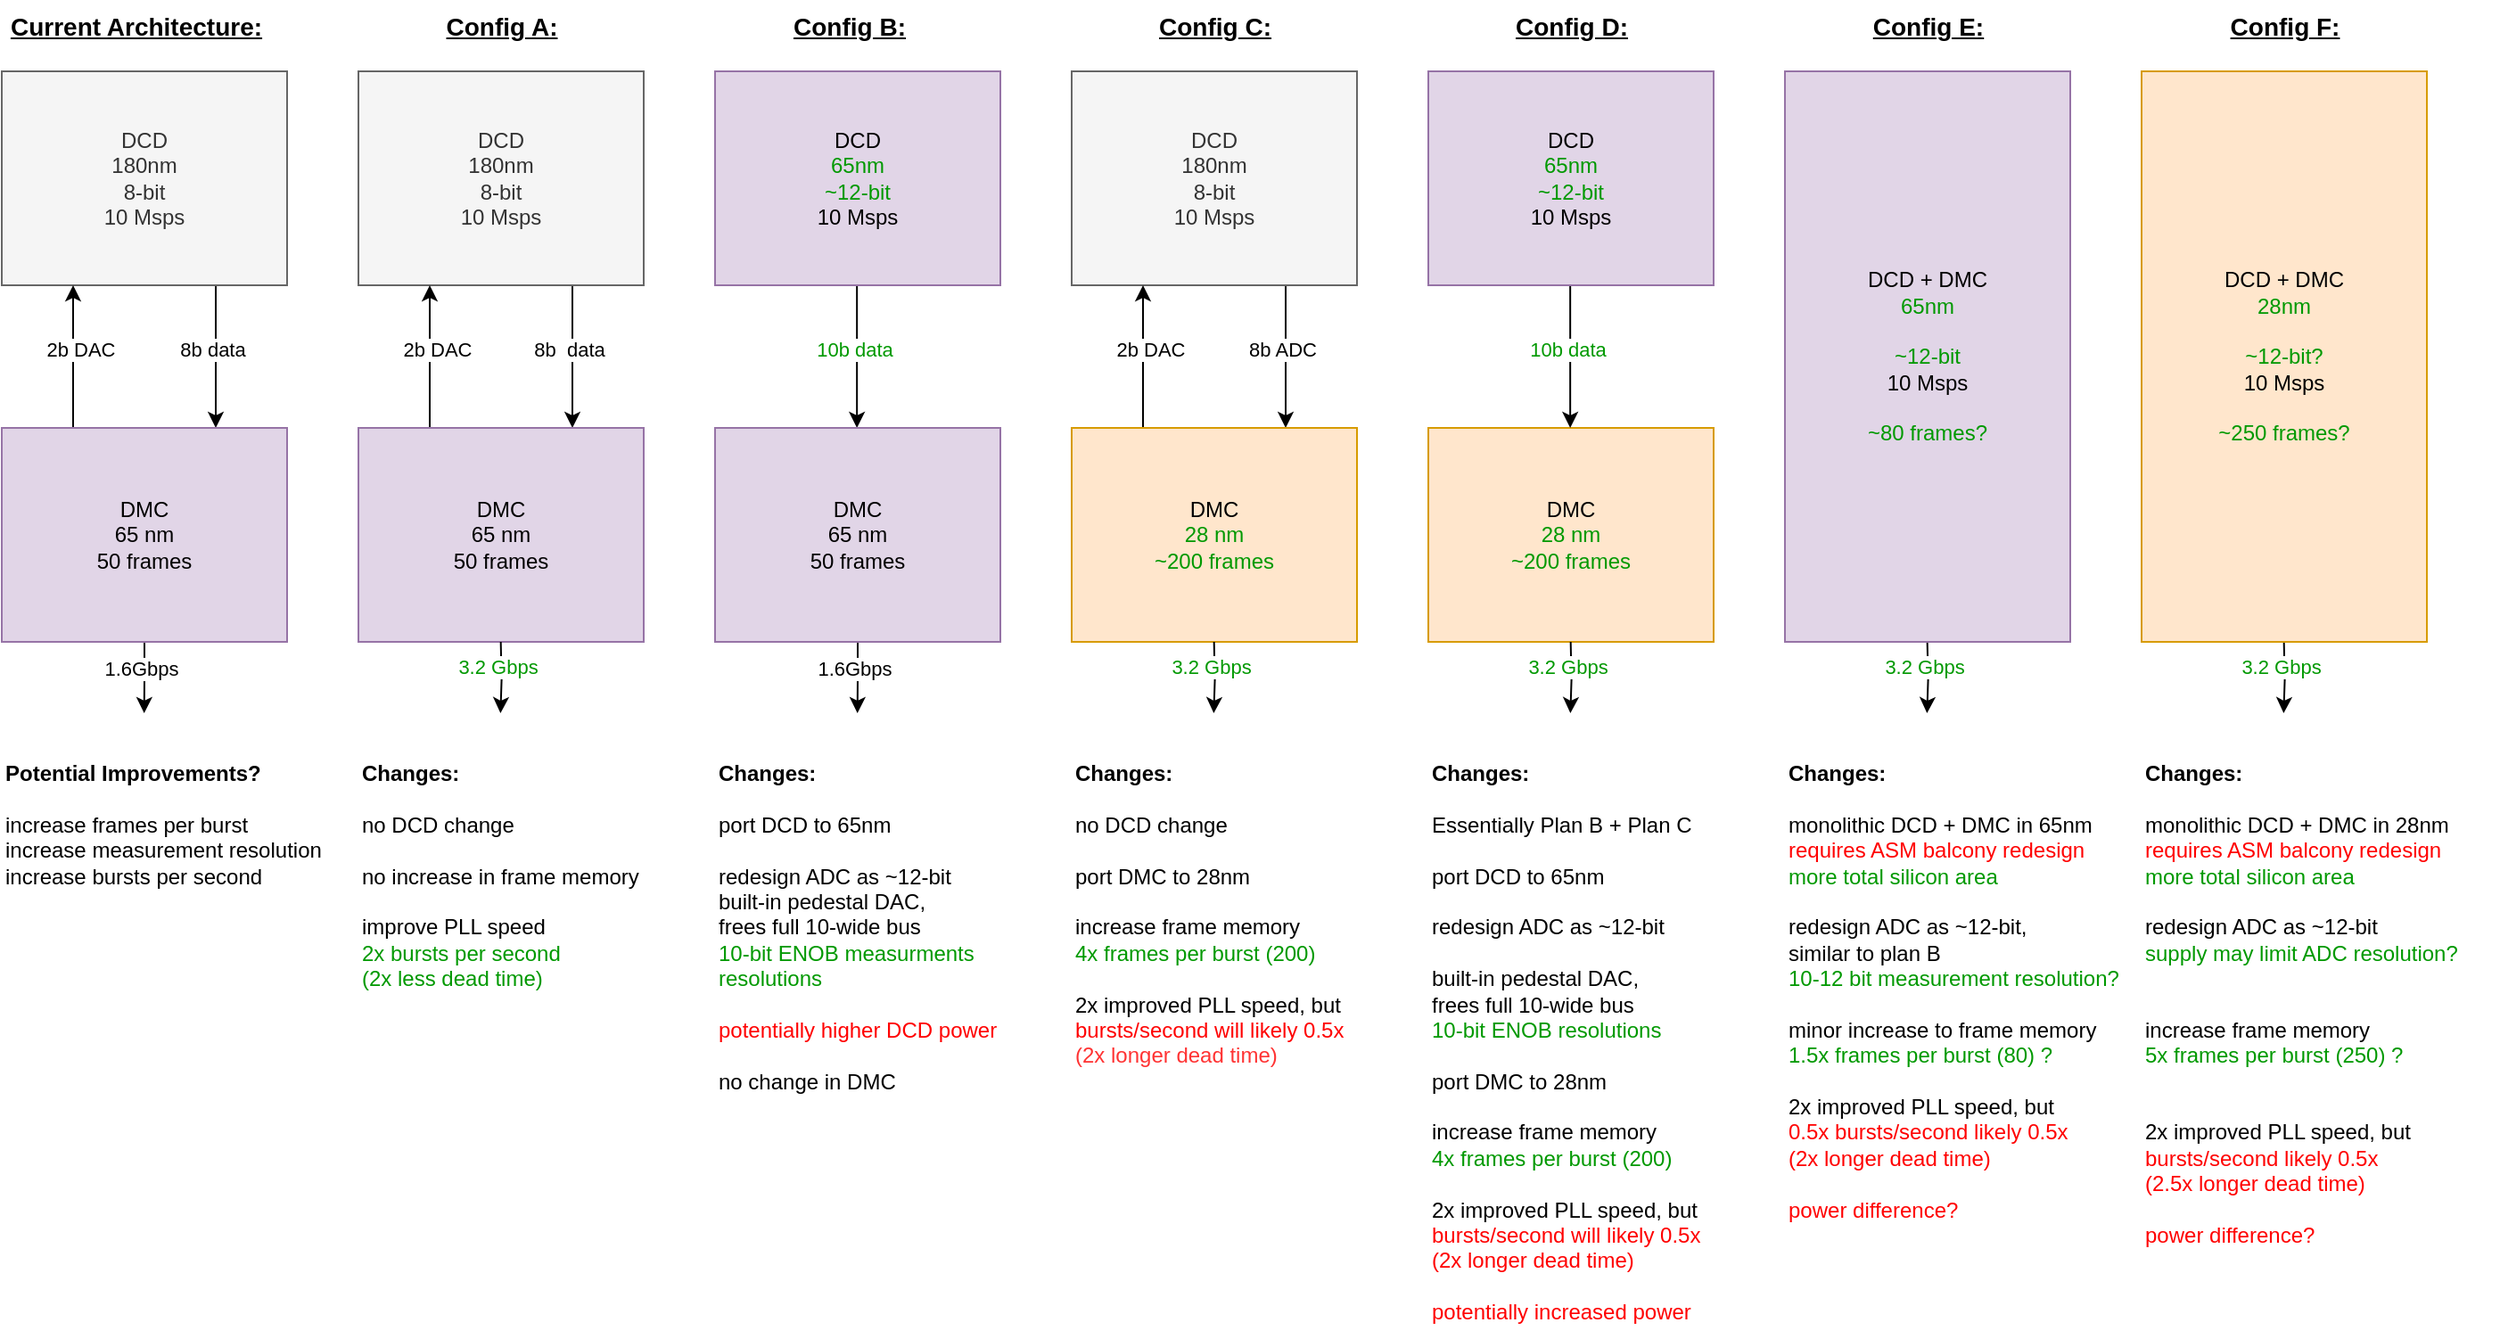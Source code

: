 <mxfile version="24.0.8" type="device">
  <diagram name="Page-1" id="g_oy65ygMpFBTy1RUbSw">
    <mxGraphModel dx="2248" dy="1540" grid="1" gridSize="10" guides="1" tooltips="1" connect="1" arrows="1" fold="1" page="1" pageScale="1" pageWidth="2336" pageHeight="1654" math="0" shadow="0">
      <root>
        <mxCell id="0" />
        <mxCell id="1" parent="0" />
        <mxCell id="5VBEP0D_r0S6fKka9dr4-5" style="edgeStyle=orthogonalEdgeStyle;rounded=0;orthogonalLoop=1;jettySize=auto;html=1;exitX=0.75;exitY=1;exitDx=0;exitDy=0;entryX=0.75;entryY=0;entryDx=0;entryDy=0;" parent="1" source="5VBEP0D_r0S6fKka9dr4-1" target="5VBEP0D_r0S6fKka9dr4-2" edge="1">
          <mxGeometry relative="1" as="geometry" />
        </mxCell>
        <mxCell id="5VBEP0D_r0S6fKka9dr4-7" value="8b data" style="edgeLabel;html=1;align=center;verticalAlign=middle;resizable=0;points=[];" parent="5VBEP0D_r0S6fKka9dr4-5" vertex="1" connectable="0">
          <mxGeometry x="-0.075" y="-2" relative="1" as="geometry">
            <mxPoint y="-1" as="offset" />
          </mxGeometry>
        </mxCell>
        <mxCell id="5VBEP0D_r0S6fKka9dr4-1" value="&lt;div&gt;DCD&lt;/div&gt;&lt;div&gt;180nm&lt;/div&gt;&lt;div&gt;8-bit&lt;br&gt;&lt;/div&gt;&lt;div&gt;10 Msps&lt;br&gt;&lt;/div&gt;" style="rounded=0;whiteSpace=wrap;html=1;fillColor=#f5f5f5;fontColor=#333333;strokeColor=#666666;" parent="1" vertex="1">
          <mxGeometry x="40" y="120" width="160" height="120" as="geometry" />
        </mxCell>
        <mxCell id="5VBEP0D_r0S6fKka9dr4-6" style="edgeStyle=orthogonalEdgeStyle;rounded=0;orthogonalLoop=1;jettySize=auto;html=1;exitX=0.25;exitY=0;exitDx=0;exitDy=0;entryX=0.25;entryY=1;entryDx=0;entryDy=0;" parent="1" source="5VBEP0D_r0S6fKka9dr4-2" target="5VBEP0D_r0S6fKka9dr4-1" edge="1">
          <mxGeometry relative="1" as="geometry" />
        </mxCell>
        <mxCell id="5VBEP0D_r0S6fKka9dr4-9" value="2b DAC" style="edgeLabel;html=1;align=center;verticalAlign=middle;resizable=0;points=[];" parent="5VBEP0D_r0S6fKka9dr4-6" vertex="1" connectable="0">
          <mxGeometry x="0.111" y="-4" relative="1" as="geometry">
            <mxPoint as="offset" />
          </mxGeometry>
        </mxCell>
        <mxCell id="5VBEP0D_r0S6fKka9dr4-16" style="edgeStyle=orthogonalEdgeStyle;rounded=0;orthogonalLoop=1;jettySize=auto;html=1;exitX=0.5;exitY=1;exitDx=0;exitDy=0;" parent="1" source="5VBEP0D_r0S6fKka9dr4-2" edge="1">
          <mxGeometry relative="1" as="geometry">
            <mxPoint x="119.857" y="480" as="targetPoint" />
          </mxGeometry>
        </mxCell>
        <mxCell id="5VBEP0D_r0S6fKka9dr4-17" value="1.6Gbps" style="edgeLabel;html=1;align=center;verticalAlign=middle;resizable=0;points=[];" parent="5VBEP0D_r0S6fKka9dr4-16" vertex="1" connectable="0">
          <mxGeometry x="-0.293" y="-2" relative="1" as="geometry">
            <mxPoint as="offset" />
          </mxGeometry>
        </mxCell>
        <mxCell id="5VBEP0D_r0S6fKka9dr4-2" value="&lt;div&gt;DMC&lt;/div&gt;&lt;div&gt;65 nm&lt;/div&gt;&lt;div&gt;50 frames&lt;/div&gt;" style="rounded=0;whiteSpace=wrap;html=1;fillColor=#e1d5e7;strokeColor=#9673a6;" parent="1" vertex="1">
          <mxGeometry x="40" y="320" width="160" height="120" as="geometry" />
        </mxCell>
        <mxCell id="5VBEP0D_r0S6fKka9dr4-10" style="edgeStyle=orthogonalEdgeStyle;rounded=0;orthogonalLoop=1;jettySize=auto;html=1;exitX=0.75;exitY=1;exitDx=0;exitDy=0;entryX=0.75;entryY=0;entryDx=0;entryDy=0;" parent="1" source="5VBEP0D_r0S6fKka9dr4-12" target="5VBEP0D_r0S6fKka9dr4-15" edge="1">
          <mxGeometry relative="1" as="geometry" />
        </mxCell>
        <mxCell id="5VBEP0D_r0S6fKka9dr4-11" value="8b&amp;nbsp; data" style="edgeLabel;html=1;align=center;verticalAlign=middle;resizable=0;points=[];" parent="5VBEP0D_r0S6fKka9dr4-10" vertex="1" connectable="0">
          <mxGeometry x="-0.075" y="-2" relative="1" as="geometry">
            <mxPoint y="-1" as="offset" />
          </mxGeometry>
        </mxCell>
        <mxCell id="5VBEP0D_r0S6fKka9dr4-12" value="&lt;div&gt;DCD&lt;/div&gt;&lt;div&gt;180nm&lt;/div&gt;&lt;div&gt;8-bit&lt;br&gt;&lt;/div&gt;&lt;div&gt;10 Msps&lt;br&gt;&lt;/div&gt;" style="rounded=0;whiteSpace=wrap;html=1;fillColor=#f5f5f5;fontColor=#333333;strokeColor=#666666;" parent="1" vertex="1">
          <mxGeometry x="240" y="120" width="160" height="120" as="geometry" />
        </mxCell>
        <mxCell id="5VBEP0D_r0S6fKka9dr4-13" style="edgeStyle=orthogonalEdgeStyle;rounded=0;orthogonalLoop=1;jettySize=auto;html=1;exitX=0.25;exitY=0;exitDx=0;exitDy=0;entryX=0.25;entryY=1;entryDx=0;entryDy=0;" parent="1" source="5VBEP0D_r0S6fKka9dr4-15" target="5VBEP0D_r0S6fKka9dr4-12" edge="1">
          <mxGeometry relative="1" as="geometry" />
        </mxCell>
        <mxCell id="5VBEP0D_r0S6fKka9dr4-14" value="2b DAC" style="edgeLabel;html=1;align=center;verticalAlign=middle;resizable=0;points=[];" parent="5VBEP0D_r0S6fKka9dr4-13" vertex="1" connectable="0">
          <mxGeometry x="0.111" y="-4" relative="1" as="geometry">
            <mxPoint as="offset" />
          </mxGeometry>
        </mxCell>
        <mxCell id="5VBEP0D_r0S6fKka9dr4-15" value="&lt;div&gt;DMC&lt;/div&gt;&lt;div&gt;65 nm&lt;/div&gt;&lt;div&gt;50 frames&lt;/div&gt;" style="rounded=0;whiteSpace=wrap;html=1;fillColor=#e1d5e7;strokeColor=#9673a6;" parent="1" vertex="1">
          <mxGeometry x="240" y="320" width="160" height="120" as="geometry" />
        </mxCell>
        <mxCell id="5VBEP0D_r0S6fKka9dr4-18" style="edgeStyle=orthogonalEdgeStyle;rounded=0;orthogonalLoop=1;jettySize=auto;html=1;exitX=0.5;exitY=1;exitDx=0;exitDy=0;" parent="1" edge="1">
          <mxGeometry relative="1" as="geometry">
            <mxPoint x="319.687" y="480" as="targetPoint" />
            <mxPoint x="319.83" y="440" as="sourcePoint" />
          </mxGeometry>
        </mxCell>
        <mxCell id="5VBEP0D_r0S6fKka9dr4-19" value="&lt;font&gt;3.2 Gbps&lt;/font&gt;" style="edgeLabel;html=1;align=center;verticalAlign=middle;resizable=0;points=[];fontColor=#009900;" parent="5VBEP0D_r0S6fKka9dr4-18" vertex="1" connectable="0">
          <mxGeometry x="-0.293" y="-2" relative="1" as="geometry">
            <mxPoint as="offset" />
          </mxGeometry>
        </mxCell>
        <mxCell id="5VBEP0D_r0S6fKka9dr4-21" value="&lt;div align=&quot;left&quot;&gt;&lt;b&gt;Potential Improvements?&lt;/b&gt;&lt;/div&gt;&lt;div align=&quot;left&quot;&gt;&lt;b&gt;&lt;br&gt;&lt;/b&gt;&lt;/div&gt;&lt;div align=&quot;left&quot;&gt;increase frames per burst&lt;br&gt;increase measurement resolution&lt;br&gt;increase bursts per second&lt;br&gt;&lt;/div&gt;" style="text;html=1;align=left;verticalAlign=top;resizable=0;points=[];autosize=1;strokeColor=none;fillColor=none;horizontal=1;labelPosition=center;verticalLabelPosition=middle;" parent="1" vertex="1">
          <mxGeometry x="40" y="500" width="200" height="90" as="geometry" />
        </mxCell>
        <mxCell id="5VBEP0D_r0S6fKka9dr4-25" value="Current Architecture:" style="text;html=1;align=center;verticalAlign=middle;resizable=0;points=[];autosize=1;strokeColor=none;fillColor=none;fontStyle=5;fontSize=14;" parent="1" vertex="1">
          <mxGeometry x="40" y="80" width="150" height="30" as="geometry" />
        </mxCell>
        <mxCell id="5VBEP0D_r0S6fKka9dr4-26" value="Config A:" style="text;html=1;align=center;verticalAlign=middle;resizable=0;points=[];autosize=1;strokeColor=none;fillColor=none;fontStyle=5;fontSize=14;" parent="1" vertex="1">
          <mxGeometry x="280" y="80" width="80" height="30" as="geometry" />
        </mxCell>
        <mxCell id="5VBEP0D_r0S6fKka9dr4-27" value="&lt;div align=&quot;left&quot;&gt;&lt;b&gt;Changes:&lt;/b&gt;&lt;br&gt;&lt;/div&gt;&lt;div align=&quot;left&quot;&gt;&lt;br&gt;&lt;/div&gt;&lt;div align=&quot;left&quot;&gt;no DCD change&lt;br&gt;&lt;/div&gt;&lt;div align=&quot;left&quot;&gt;&lt;font color=&quot;#009900&quot;&gt;&lt;br&gt;&lt;/font&gt;&lt;/div&gt;&lt;div align=&quot;left&quot;&gt;no increase in frame memory&lt;/div&gt;&lt;div align=&quot;left&quot;&gt;&lt;font color=&quot;#009900&quot;&gt;&lt;br&gt;&lt;/font&gt;&lt;/div&gt;&lt;div align=&quot;left&quot;&gt;improve PLL speed&lt;/div&gt;&lt;div align=&quot;left&quot;&gt;&lt;font color=&quot;#009900&quot;&gt;2x bursts per second&lt;/font&gt;&lt;/div&gt;&lt;div align=&quot;left&quot;&gt;&lt;font color=&quot;#009900&quot;&gt;(2x less dead time)&lt;/font&gt;&lt;/div&gt;&lt;div align=&quot;left&quot;&gt;&lt;font color=&quot;#009900&quot;&gt;&lt;br&gt;&lt;/font&gt;&lt;/div&gt;&lt;div align=&quot;left&quot;&gt;&lt;br&gt;&lt;/div&gt;" style="text;html=1;align=left;verticalAlign=top;resizable=0;points=[];autosize=1;strokeColor=none;fillColor=none;horizontal=1;labelPosition=center;verticalLabelPosition=middle;" parent="1" vertex="1">
          <mxGeometry x="240" y="500" width="180" height="170" as="geometry" />
        </mxCell>
        <mxCell id="5VBEP0D_r0S6fKka9dr4-28" value="&amp;nbsp;" style="text;whiteSpace=wrap;html=1;" parent="1" vertex="1">
          <mxGeometry x="360" y="270" width="40" height="40" as="geometry" />
        </mxCell>
        <mxCell id="5VBEP0D_r0S6fKka9dr4-29" style="edgeStyle=orthogonalEdgeStyle;rounded=0;orthogonalLoop=1;jettySize=auto;html=1;exitX=0.75;exitY=1;exitDx=0;exitDy=0;entryX=0.75;entryY=0;entryDx=0;entryDy=0;" parent="1" edge="1">
          <mxGeometry relative="1" as="geometry">
            <mxPoint x="519.58" y="240" as="sourcePoint" />
            <mxPoint x="519.58" y="320" as="targetPoint" />
          </mxGeometry>
        </mxCell>
        <mxCell id="5VBEP0D_r0S6fKka9dr4-30" value="&lt;font&gt;10b data&lt;/font&gt;" style="edgeLabel;html=1;align=center;verticalAlign=middle;resizable=0;points=[];fontColor=#009900;" parent="5VBEP0D_r0S6fKka9dr4-29" vertex="1" connectable="0">
          <mxGeometry x="-0.075" y="-2" relative="1" as="geometry">
            <mxPoint y="-1" as="offset" />
          </mxGeometry>
        </mxCell>
        <mxCell id="5VBEP0D_r0S6fKka9dr4-31" value="&lt;div&gt;DCD&lt;/div&gt;&lt;div&gt;&lt;font color=&quot;#009900&quot;&gt;65nm&lt;/font&gt;&lt;br&gt;&lt;/div&gt;&lt;div&gt;&lt;font color=&quot;#009900&quot;&gt;~12-bit&lt;br&gt;&lt;/font&gt;&lt;/div&gt;&lt;div&gt;10 Msps&lt;br&gt;&lt;/div&gt;" style="rounded=0;whiteSpace=wrap;html=1;fillColor=#e1d5e7;strokeColor=#9673a6;" parent="1" vertex="1">
          <mxGeometry x="440" y="120" width="160" height="120" as="geometry" />
        </mxCell>
        <mxCell id="5VBEP0D_r0S6fKka9dr4-34" style="edgeStyle=orthogonalEdgeStyle;rounded=0;orthogonalLoop=1;jettySize=auto;html=1;exitX=0.5;exitY=1;exitDx=0;exitDy=0;" parent="1" source="5VBEP0D_r0S6fKka9dr4-36" edge="1">
          <mxGeometry relative="1" as="geometry">
            <mxPoint x="519.857" y="480" as="targetPoint" />
          </mxGeometry>
        </mxCell>
        <mxCell id="5VBEP0D_r0S6fKka9dr4-35" value="1.6Gbps" style="edgeLabel;html=1;align=center;verticalAlign=middle;resizable=0;points=[];" parent="5VBEP0D_r0S6fKka9dr4-34" vertex="1" connectable="0">
          <mxGeometry x="-0.293" y="-2" relative="1" as="geometry">
            <mxPoint as="offset" />
          </mxGeometry>
        </mxCell>
        <mxCell id="5VBEP0D_r0S6fKka9dr4-36" value="&lt;div&gt;DMC&lt;/div&gt;&lt;div&gt;65 nm&lt;/div&gt;&lt;div&gt;50 frames&lt;/div&gt;" style="rounded=0;whiteSpace=wrap;html=1;fillColor=#e1d5e7;strokeColor=#9673a6;" parent="1" vertex="1">
          <mxGeometry x="440" y="320" width="160" height="120" as="geometry" />
        </mxCell>
        <mxCell id="5VBEP0D_r0S6fKka9dr4-37" style="edgeStyle=orthogonalEdgeStyle;rounded=0;orthogonalLoop=1;jettySize=auto;html=1;exitX=0.75;exitY=1;exitDx=0;exitDy=0;entryX=0.75;entryY=0;entryDx=0;entryDy=0;" parent="1" source="5VBEP0D_r0S6fKka9dr4-39" target="5VBEP0D_r0S6fKka9dr4-42" edge="1">
          <mxGeometry relative="1" as="geometry" />
        </mxCell>
        <mxCell id="5VBEP0D_r0S6fKka9dr4-38" value="8b ADC" style="edgeLabel;html=1;align=center;verticalAlign=middle;resizable=0;points=[];" parent="5VBEP0D_r0S6fKka9dr4-37" vertex="1" connectable="0">
          <mxGeometry x="-0.075" y="-2" relative="1" as="geometry">
            <mxPoint y="-1" as="offset" />
          </mxGeometry>
        </mxCell>
        <mxCell id="5VBEP0D_r0S6fKka9dr4-39" value="&lt;div&gt;DCD&lt;/div&gt;&lt;div&gt;180nm&lt;/div&gt;&lt;div&gt;8-bit&lt;br&gt;&lt;/div&gt;&lt;div&gt;10 Msps&lt;br&gt;&lt;/div&gt;" style="rounded=0;whiteSpace=wrap;html=1;fillColor=#f5f5f5;fontColor=#333333;strokeColor=#666666;" parent="1" vertex="1">
          <mxGeometry x="640" y="120" width="160" height="120" as="geometry" />
        </mxCell>
        <mxCell id="5VBEP0D_r0S6fKka9dr4-40" style="edgeStyle=orthogonalEdgeStyle;rounded=0;orthogonalLoop=1;jettySize=auto;html=1;exitX=0.25;exitY=0;exitDx=0;exitDy=0;entryX=0.25;entryY=1;entryDx=0;entryDy=0;" parent="1" source="5VBEP0D_r0S6fKka9dr4-42" target="5VBEP0D_r0S6fKka9dr4-39" edge="1">
          <mxGeometry relative="1" as="geometry" />
        </mxCell>
        <mxCell id="5VBEP0D_r0S6fKka9dr4-41" value="2b DAC" style="edgeLabel;html=1;align=center;verticalAlign=middle;resizable=0;points=[];" parent="5VBEP0D_r0S6fKka9dr4-40" vertex="1" connectable="0">
          <mxGeometry x="0.111" y="-4" relative="1" as="geometry">
            <mxPoint as="offset" />
          </mxGeometry>
        </mxCell>
        <mxCell id="5VBEP0D_r0S6fKka9dr4-42" value="&lt;div&gt;DMC&lt;/div&gt;&lt;div&gt;&lt;font color=&quot;#009900&quot;&gt;28 nm&lt;/font&gt;&lt;/div&gt;&lt;div&gt;&lt;font color=&quot;#009900&quot;&gt;~200 frames&lt;/font&gt;&lt;/div&gt;" style="rounded=0;whiteSpace=wrap;html=1;fillColor=#ffe6cc;strokeColor=#d79b00;" parent="1" vertex="1">
          <mxGeometry x="640" y="320" width="160" height="120" as="geometry" />
        </mxCell>
        <mxCell id="5VBEP0D_r0S6fKka9dr4-43" style="edgeStyle=orthogonalEdgeStyle;rounded=0;orthogonalLoop=1;jettySize=auto;html=1;exitX=0.5;exitY=1;exitDx=0;exitDy=0;" parent="1" edge="1">
          <mxGeometry relative="1" as="geometry">
            <mxPoint x="719.687" y="480" as="targetPoint" />
            <mxPoint x="719.83" y="440" as="sourcePoint" />
          </mxGeometry>
        </mxCell>
        <mxCell id="5VBEP0D_r0S6fKka9dr4-44" value="&lt;font&gt;3.2 Gbps&lt;/font&gt;" style="edgeLabel;html=1;align=center;verticalAlign=middle;resizable=0;points=[];fontColor=#009900;" parent="5VBEP0D_r0S6fKka9dr4-43" vertex="1" connectable="0">
          <mxGeometry x="-0.293" y="-2" relative="1" as="geometry">
            <mxPoint as="offset" />
          </mxGeometry>
        </mxCell>
        <mxCell id="5VBEP0D_r0S6fKka9dr4-46" value="Config B:" style="text;html=1;align=center;verticalAlign=middle;resizable=0;points=[];autosize=1;strokeColor=none;fillColor=none;fontStyle=5;fontSize=14;" parent="1" vertex="1">
          <mxGeometry x="475" y="80" width="80" height="30" as="geometry" />
        </mxCell>
        <mxCell id="5VBEP0D_r0S6fKka9dr4-47" value="Config C:" style="text;html=1;align=center;verticalAlign=middle;resizable=0;points=[];autosize=1;strokeColor=none;fillColor=none;fontStyle=5;fontSize=14;" parent="1" vertex="1">
          <mxGeometry x="680" y="80" width="80" height="30" as="geometry" />
        </mxCell>
        <mxCell id="5VBEP0D_r0S6fKka9dr4-49" value="&amp;nbsp;" style="text;whiteSpace=wrap;html=1;" parent="1" vertex="1">
          <mxGeometry x="760" y="270" width="40" height="40" as="geometry" />
        </mxCell>
        <mxCell id="5VBEP0D_r0S6fKka9dr4-50" value="&lt;div align=&quot;left&quot;&gt;&lt;b&gt;Changes:&lt;/b&gt;&lt;/div&gt;&lt;div align=&quot;left&quot;&gt;&lt;b&gt;&lt;br&gt;&lt;/b&gt;&lt;/div&gt;&lt;div align=&quot;left&quot;&gt;port DCD to 65nm&lt;/div&gt;&lt;div align=&quot;left&quot;&gt;&lt;br&gt;&lt;/div&gt;&lt;div align=&quot;left&quot;&gt;redesign ADC as ~12-bit&lt;/div&gt;&lt;div align=&quot;left&quot;&gt;built-in pedestal DAC,&lt;/div&gt;&lt;div align=&quot;left&quot;&gt;frees full 10-wide bus&lt;br&gt;&lt;/div&gt;&lt;div&gt;&lt;font color=&quot;#009900&quot;&gt;10-bit ENOB measurments&lt;/font&gt;&lt;/div&gt;&lt;div&gt;&lt;font color=&quot;#009900&quot;&gt;resolutions&lt;/font&gt;&lt;/div&gt;&lt;div align=&quot;left&quot;&gt;&lt;br&gt;&lt;/div&gt;&lt;div align=&quot;left&quot;&gt;&lt;font color=&quot;#ff0000&quot;&gt;potentially higher DCD power&lt;/font&gt;&lt;br&gt;&lt;/div&gt;&lt;div align=&quot;left&quot;&gt;&lt;br&gt;&lt;/div&gt;&lt;div align=&quot;left&quot;&gt;no change in DMC&lt;br&gt;&lt;/div&gt;" style="text;html=1;align=left;verticalAlign=top;resizable=0;points=[];autosize=1;strokeColor=none;fillColor=none;horizontal=1;labelPosition=center;verticalLabelPosition=middle;" parent="1" vertex="1">
          <mxGeometry x="440" y="500" width="180" height="200" as="geometry" />
        </mxCell>
        <mxCell id="5VBEP0D_r0S6fKka9dr4-54" value="&lt;div align=&quot;left&quot;&gt;&lt;b&gt;Changes:&lt;/b&gt;&lt;br&gt;&lt;/div&gt;&lt;div align=&quot;left&quot;&gt;&lt;br&gt;&lt;/div&gt;&lt;div align=&quot;left&quot;&gt;no DCD change&lt;br&gt;&lt;/div&gt;&lt;div align=&quot;left&quot;&gt;&lt;font color=&quot;#009900&quot;&gt;&lt;br&gt;&lt;/font&gt;&lt;/div&gt;&lt;div align=&quot;left&quot;&gt;port DMC to 28nm&lt;/div&gt;&lt;div align=&quot;left&quot;&gt;&lt;br&gt;&lt;/div&gt;&lt;div align=&quot;left&quot;&gt;increase frame memory&lt;br&gt;&lt;/div&gt;&lt;div align=&quot;left&quot;&gt;&lt;font color=&quot;#009900&quot;&gt;4x frames per burst (200)&lt;br&gt;&lt;/font&gt;&lt;/div&gt;&lt;div align=&quot;left&quot;&gt;&lt;font color=&quot;#009900&quot;&gt;&lt;br&gt;&lt;/font&gt;&lt;/div&gt;&lt;div align=&quot;left&quot;&gt;2x improved PLL speed, but&lt;br&gt;&lt;/div&gt;&lt;div&gt;&lt;font color=&quot;#ff0000&quot;&gt;bursts/second will likely 0.5x&lt;/font&gt;&lt;br&gt;&lt;/div&gt;&lt;div&gt;&lt;font color=&quot;#ff3333&quot;&gt;(2x longer dead time)&lt;/font&gt;&lt;br&gt;&lt;/div&gt;" style="text;html=1;align=left;verticalAlign=top;resizable=0;points=[];autosize=1;strokeColor=none;fillColor=none;horizontal=1;labelPosition=center;verticalLabelPosition=middle;" parent="1" vertex="1">
          <mxGeometry x="640" y="500" width="170" height="190" as="geometry" />
        </mxCell>
        <mxCell id="5VBEP0D_r0S6fKka9dr4-60" value="&lt;div&gt;DMC&lt;/div&gt;&lt;div&gt;&lt;font color=&quot;#009900&quot;&gt;28 nm&lt;/font&gt;&lt;/div&gt;&lt;div&gt;&lt;font color=&quot;#009900&quot;&gt;~200 frames&lt;/font&gt;&lt;/div&gt;" style="rounded=0;whiteSpace=wrap;html=1;fillColor=#ffe6cc;strokeColor=#d79b00;" parent="1" vertex="1">
          <mxGeometry x="840" y="320" width="160" height="120" as="geometry" />
        </mxCell>
        <mxCell id="5VBEP0D_r0S6fKka9dr4-61" style="edgeStyle=orthogonalEdgeStyle;rounded=0;orthogonalLoop=1;jettySize=auto;html=1;exitX=0.5;exitY=1;exitDx=0;exitDy=0;" parent="1" edge="1">
          <mxGeometry relative="1" as="geometry">
            <mxPoint x="919.687" y="480" as="targetPoint" />
            <mxPoint x="919.83" y="440" as="sourcePoint" />
          </mxGeometry>
        </mxCell>
        <mxCell id="5VBEP0D_r0S6fKka9dr4-62" value="&lt;font&gt;3.2 Gbps&lt;/font&gt;" style="edgeLabel;html=1;align=center;verticalAlign=middle;resizable=0;points=[];fontColor=#009900;" parent="5VBEP0D_r0S6fKka9dr4-61" vertex="1" connectable="0">
          <mxGeometry x="-0.293" y="-2" relative="1" as="geometry">
            <mxPoint as="offset" />
          </mxGeometry>
        </mxCell>
        <mxCell id="5VBEP0D_r0S6fKka9dr4-63" value="Config D:" style="text;html=1;align=center;verticalAlign=middle;resizable=0;points=[];autosize=1;strokeColor=none;fillColor=none;fontStyle=5;fontSize=14;" parent="1" vertex="1">
          <mxGeometry x="880" y="80" width="80" height="30" as="geometry" />
        </mxCell>
        <mxCell id="5VBEP0D_r0S6fKka9dr4-65" value="&lt;div align=&quot;left&quot;&gt;&lt;b&gt;Changes:&lt;/b&gt;&lt;br&gt;&lt;/div&gt;&lt;div align=&quot;left&quot;&gt;&lt;br&gt;&lt;/div&gt;&lt;div align=&quot;left&quot;&gt;Essentially Plan B + Plan C&lt;/div&gt;&lt;div align=&quot;left&quot;&gt;&lt;br&gt;&lt;/div&gt;&lt;div align=&quot;left&quot;&gt;&lt;div align=&quot;left&quot;&gt;port DCD to 65nm&lt;/div&gt;&lt;div align=&quot;left&quot;&gt;&lt;br&gt;&lt;/div&gt;&lt;div align=&quot;left&quot;&gt;redesign ADC as ~12-bit&lt;/div&gt;&lt;div align=&quot;left&quot;&gt;&lt;br&gt;&lt;/div&gt;&lt;div align=&quot;left&quot;&gt;built-in pedestal DAC,&lt;/div&gt;&lt;div align=&quot;left&quot;&gt;frees full 10-wide bus&lt;br&gt;&lt;/div&gt;&lt;font color=&quot;#009900&quot;&gt;10-bit ENOB resolutions&lt;/font&gt;&lt;br&gt;&lt;/div&gt;&lt;div align=&quot;left&quot;&gt;&lt;font color=&quot;#009900&quot;&gt;&lt;br&gt;&lt;/font&gt;&lt;/div&gt;&lt;div align=&quot;left&quot;&gt;port DMC to 28nm&lt;/div&gt;&lt;div align=&quot;left&quot;&gt;&lt;br&gt;&lt;/div&gt;&lt;div align=&quot;left&quot;&gt;increase frame memory&lt;br&gt;&lt;/div&gt;&lt;div align=&quot;left&quot;&gt;&lt;font color=&quot;#009900&quot;&gt;4x frames per burst (200)&lt;br&gt;&lt;/font&gt;&lt;/div&gt;&lt;div align=&quot;left&quot;&gt;&lt;font color=&quot;#009900&quot;&gt;&lt;br&gt;&lt;/font&gt;&lt;/div&gt;&lt;div align=&quot;left&quot;&gt;2x improved PLL speed, but&lt;br&gt;&lt;/div&gt;&lt;div&gt;&lt;font color=&quot;#ff0000&quot;&gt;bursts/second will likely 0.5x&lt;/font&gt;&lt;br&gt;&lt;/div&gt;&lt;div&gt;&lt;font color=&quot;#ff0000&quot;&gt;(2x longer dead time)&lt;/font&gt;&lt;br&gt;&lt;/div&gt;&lt;div align=&quot;left&quot;&gt;&lt;br&gt;&lt;/div&gt;&lt;div align=&quot;left&quot;&gt;&lt;font color=&quot;#ff0000&quot;&gt;potentially increased power&lt;/font&gt;&lt;/div&gt;" style="text;html=1;align=left;verticalAlign=top;resizable=0;points=[];autosize=1;strokeColor=none;fillColor=none;horizontal=1;labelPosition=center;verticalLabelPosition=middle;" parent="1" vertex="1">
          <mxGeometry x="840" y="500" width="170" height="330" as="geometry" />
        </mxCell>
        <mxCell id="5VBEP0D_r0S6fKka9dr4-66" style="edgeStyle=orthogonalEdgeStyle;rounded=0;orthogonalLoop=1;jettySize=auto;html=1;exitX=0.75;exitY=1;exitDx=0;exitDy=0;entryX=0.75;entryY=0;entryDx=0;entryDy=0;" parent="1" edge="1">
          <mxGeometry relative="1" as="geometry">
            <mxPoint x="919.58" y="240" as="sourcePoint" />
            <mxPoint x="919.58" y="320" as="targetPoint" />
          </mxGeometry>
        </mxCell>
        <mxCell id="5VBEP0D_r0S6fKka9dr4-67" value="&lt;font&gt;10b data&lt;/font&gt;" style="edgeLabel;html=1;align=center;verticalAlign=middle;resizable=0;points=[];fontColor=#009900;" parent="5VBEP0D_r0S6fKka9dr4-66" vertex="1" connectable="0">
          <mxGeometry x="-0.075" y="-2" relative="1" as="geometry">
            <mxPoint y="-1" as="offset" />
          </mxGeometry>
        </mxCell>
        <mxCell id="5VBEP0D_r0S6fKka9dr4-68" value="&lt;div&gt;DCD&lt;/div&gt;&lt;div&gt;&lt;font color=&quot;#009900&quot;&gt;65nm&lt;/font&gt;&lt;br&gt;&lt;/div&gt;&lt;div&gt;&lt;font color=&quot;#009900&quot;&gt;~12-bit&lt;br&gt;&lt;/font&gt;&lt;/div&gt;&lt;div&gt;10 Msps&lt;br&gt;&lt;/div&gt;" style="rounded=0;whiteSpace=wrap;html=1;fillColor=#e1d5e7;strokeColor=#9673a6;" parent="1" vertex="1">
          <mxGeometry x="840" y="120" width="160" height="120" as="geometry" />
        </mxCell>
        <mxCell id="5VBEP0D_r0S6fKka9dr4-70" style="edgeStyle=orthogonalEdgeStyle;rounded=0;orthogonalLoop=1;jettySize=auto;html=1;exitX=0.5;exitY=1;exitDx=0;exitDy=0;" parent="1" edge="1">
          <mxGeometry relative="1" as="geometry">
            <mxPoint x="1119.687" y="480" as="targetPoint" />
            <mxPoint x="1119.83" y="440" as="sourcePoint" />
          </mxGeometry>
        </mxCell>
        <mxCell id="5VBEP0D_r0S6fKka9dr4-71" value="&lt;font&gt;3.2 Gbps&lt;/font&gt;" style="edgeLabel;html=1;align=center;verticalAlign=middle;resizable=0;points=[];fontColor=#009900;" parent="5VBEP0D_r0S6fKka9dr4-70" vertex="1" connectable="0">
          <mxGeometry x="-0.293" y="-2" relative="1" as="geometry">
            <mxPoint as="offset" />
          </mxGeometry>
        </mxCell>
        <mxCell id="5VBEP0D_r0S6fKka9dr4-72" value="Config E:" style="text;html=1;align=center;verticalAlign=middle;resizable=0;points=[];autosize=1;strokeColor=none;fillColor=none;fontStyle=5;fontSize=14;" parent="1" vertex="1">
          <mxGeometry x="1080" y="80" width="80" height="30" as="geometry" />
        </mxCell>
        <mxCell id="5VBEP0D_r0S6fKka9dr4-73" value="&lt;div align=&quot;left&quot;&gt;&lt;b&gt;Changes:&lt;/b&gt;&lt;br&gt;&lt;/div&gt;&lt;div&gt;&lt;br&gt;&lt;/div&gt;&lt;div&gt;monolithic DCD + DMC in 65nm&lt;/div&gt;&lt;div&gt;&lt;font color=&quot;#ff0000&quot;&gt;requires ASM balcony redesign&lt;/font&gt;&lt;/div&gt;&lt;div&gt;&lt;font color=&quot;#009900&quot;&gt;more total silicon area&lt;br&gt;&lt;/font&gt;&lt;/div&gt;&lt;div align=&quot;left&quot;&gt;&lt;div align=&quot;left&quot;&gt;&lt;br&gt;&lt;/div&gt;&lt;div align=&quot;left&quot;&gt;redesign ADC as ~12-bit,&lt;/div&gt;&lt;div align=&quot;left&quot;&gt;similar to plan B&lt;/div&gt;&lt;div align=&quot;left&quot;&gt;&lt;font color=&quot;#009900&quot;&gt;10-12 bit measurement resolution?&lt;/font&gt;&lt;br&gt;&lt;/div&gt;&lt;br&gt;&lt;/div&gt;&lt;div align=&quot;left&quot;&gt;minor increase to frame memory&lt;br&gt;&lt;/div&gt;&lt;div align=&quot;left&quot;&gt;&lt;font color=&quot;#009900&quot;&gt;1.5x frames per burst (80) ?&lt;/font&gt;&lt;br&gt;&lt;/div&gt;&lt;div align=&quot;left&quot;&gt;&lt;font color=&quot;#009900&quot;&gt;&lt;br&gt;&lt;/font&gt;&lt;/div&gt;&lt;div align=&quot;left&quot;&gt;2x improved PLL speed, but&lt;br&gt;&lt;/div&gt;&lt;div&gt;&lt;font color=&quot;#ff0000&quot;&gt;0.5x bursts/second likely 0.5x&lt;/font&gt;&lt;br&gt;&lt;/div&gt;&lt;div&gt;&lt;font color=&quot;#ff0000&quot;&gt;(2x longer dead time)&lt;/font&gt;&lt;br&gt;&lt;/div&gt;&lt;div align=&quot;left&quot;&gt;&lt;br&gt;&lt;/div&gt;&lt;div align=&quot;left&quot;&gt;&lt;font color=&quot;#ff0000&quot;&gt;power difference?&lt;br&gt;&lt;/font&gt;&lt;/div&gt;&lt;div&gt;&lt;br&gt;&lt;/div&gt;&lt;div&gt;&lt;br&gt;&lt;/div&gt;" style="text;html=1;align=left;verticalAlign=top;resizable=0;points=[];autosize=1;strokeColor=none;fillColor=none;horizontal=1;labelPosition=center;verticalLabelPosition=middle;" parent="1" vertex="1">
          <mxGeometry x="1040" y="500" width="210" height="300" as="geometry" />
        </mxCell>
        <mxCell id="5VBEP0D_r0S6fKka9dr4-76" value="&lt;div&gt;DCD + DMC&lt;br&gt;&lt;/div&gt;&lt;div&gt;&lt;font color=&quot;#009900&quot;&gt;65nm&lt;/font&gt;&lt;/div&gt;&lt;div&gt;&lt;font color=&quot;#009900&quot;&gt;&lt;br&gt;&lt;/font&gt;&lt;/div&gt;&lt;div&gt;&lt;font color=&quot;#009900&quot;&gt;~12-bit&lt;br&gt;&lt;/font&gt;&lt;/div&gt;&lt;div&gt;10 Msps&lt;br&gt;&lt;/div&gt;&lt;div&gt;&lt;br&gt;&lt;/div&gt;&lt;div&gt;&lt;font color=&quot;#009900&quot;&gt;~80 frames?&lt;/font&gt;&lt;br&gt;&lt;/div&gt;" style="rounded=0;whiteSpace=wrap;html=1;fillColor=#e1d5e7;strokeColor=#9673a6;" parent="1" vertex="1">
          <mxGeometry x="1040" y="120" width="160" height="320" as="geometry" />
        </mxCell>
        <mxCell id="5VBEP0D_r0S6fKka9dr4-77" style="edgeStyle=orthogonalEdgeStyle;rounded=0;orthogonalLoop=1;jettySize=auto;html=1;exitX=0.5;exitY=1;exitDx=0;exitDy=0;" parent="1" edge="1">
          <mxGeometry relative="1" as="geometry">
            <mxPoint x="1319.687" y="480" as="targetPoint" />
            <mxPoint x="1319.83" y="440" as="sourcePoint" />
          </mxGeometry>
        </mxCell>
        <mxCell id="5VBEP0D_r0S6fKka9dr4-78" value="&lt;font&gt;3.2 Gbps&lt;/font&gt;" style="edgeLabel;html=1;align=center;verticalAlign=middle;resizable=0;points=[];fontColor=#009900;" parent="5VBEP0D_r0S6fKka9dr4-77" vertex="1" connectable="0">
          <mxGeometry x="-0.293" y="-2" relative="1" as="geometry">
            <mxPoint as="offset" />
          </mxGeometry>
        </mxCell>
        <mxCell id="5VBEP0D_r0S6fKka9dr4-79" value="Config F:" style="text;html=1;align=center;verticalAlign=middle;resizable=0;points=[];autosize=1;strokeColor=none;fillColor=none;fontStyle=5;fontSize=14;" parent="1" vertex="1">
          <mxGeometry x="1280" y="80" width="80" height="30" as="geometry" />
        </mxCell>
        <mxCell id="5VBEP0D_r0S6fKka9dr4-80" value="&lt;div align=&quot;left&quot;&gt;&lt;b&gt;Changes:&lt;/b&gt;&lt;br&gt;&lt;/div&gt;&lt;div&gt;&lt;br&gt;&lt;/div&gt;&lt;div&gt;monolithic DCD + DMC in 28nm&lt;/div&gt;&lt;div&gt;&lt;font color=&quot;#ff0000&quot;&gt;requires ASM balcony redesign&lt;/font&gt;&lt;br&gt;&lt;/div&gt;&lt;div align=&quot;left&quot;&gt;&lt;div align=&quot;left&quot;&gt;&lt;font color=&quot;#009900&quot;&gt;more total silicon area&lt;/font&gt;&lt;br&gt;&lt;/div&gt;&lt;div align=&quot;left&quot;&gt;&lt;br&gt;&lt;/div&gt;&lt;div align=&quot;left&quot;&gt;redesign ADC as ~12-bit&lt;br&gt;&lt;/div&gt;&lt;div align=&quot;left&quot;&gt;&lt;font color=&quot;#009900&quot;&gt;supply may limit ADC resolution?&lt;/font&gt;&lt;/div&gt;&lt;/div&gt;&lt;div&gt;&lt;br&gt;&lt;/div&gt;&lt;div&gt;&lt;br&gt;&lt;/div&gt;&lt;div&gt;increase frame memory&lt;br&gt;&lt;/div&gt;&lt;div&gt;&lt;font color=&quot;#009900&quot;&gt;5x frames per burst (250) ?&lt;/font&gt;&lt;br&gt;&lt;/div&gt;&lt;div&gt;&lt;br&gt;&lt;/div&gt;&lt;div align=&quot;left&quot;&gt;&lt;font color=&quot;#009900&quot;&gt;&lt;br&gt;&lt;/font&gt;&lt;/div&gt;&lt;div align=&quot;left&quot;&gt;2x improved PLL speed, but&lt;br&gt;&lt;/div&gt;&lt;div&gt;&lt;font color=&quot;#ff0000&quot;&gt;bursts/second likely 0.5x&lt;/font&gt;&lt;br&gt;&lt;/div&gt;&lt;div&gt;&lt;font color=&quot;#ff0000&quot;&gt;(2.5x longer dead time)&lt;/font&gt;&lt;br&gt;&lt;/div&gt;&lt;div align=&quot;left&quot;&gt;&lt;br&gt;&lt;/div&gt;&lt;div align=&quot;left&quot;&gt;&lt;font color=&quot;#ff0000&quot;&gt;power difference?&lt;br&gt;&lt;/font&gt;&lt;/div&gt;" style="text;html=1;align=left;verticalAlign=top;resizable=0;points=[];autosize=1;strokeColor=none;fillColor=none;horizontal=1;labelPosition=center;verticalLabelPosition=middle;" parent="1" vertex="1">
          <mxGeometry x="1240" y="500" width="200" height="290" as="geometry" />
        </mxCell>
        <mxCell id="5VBEP0D_r0S6fKka9dr4-81" value="&lt;div&gt;DCD + DMC&lt;br&gt;&lt;/div&gt;&lt;div&gt;&lt;font color=&quot;#009900&quot;&gt;28nm&lt;/font&gt;&lt;/div&gt;&lt;div&gt;&lt;font color=&quot;#009900&quot;&gt;&lt;br&gt;&lt;/font&gt;&lt;/div&gt;&lt;div&gt;&lt;font color=&quot;#009900&quot;&gt;~12-bit?&lt;br&gt;&lt;/font&gt;&lt;/div&gt;&lt;div&gt;10 Msps&lt;br&gt;&lt;/div&gt;&lt;div&gt;&lt;br&gt;&lt;/div&gt;&lt;div&gt;&lt;font color=&quot;#009900&quot;&gt;~250 frames?&lt;/font&gt;&lt;br&gt;&lt;/div&gt;" style="rounded=0;whiteSpace=wrap;html=1;fillColor=#ffe6cc;strokeColor=#d79b00;" parent="1" vertex="1">
          <mxGeometry x="1240" y="120" width="160" height="320" as="geometry" />
        </mxCell>
      </root>
    </mxGraphModel>
  </diagram>
</mxfile>
